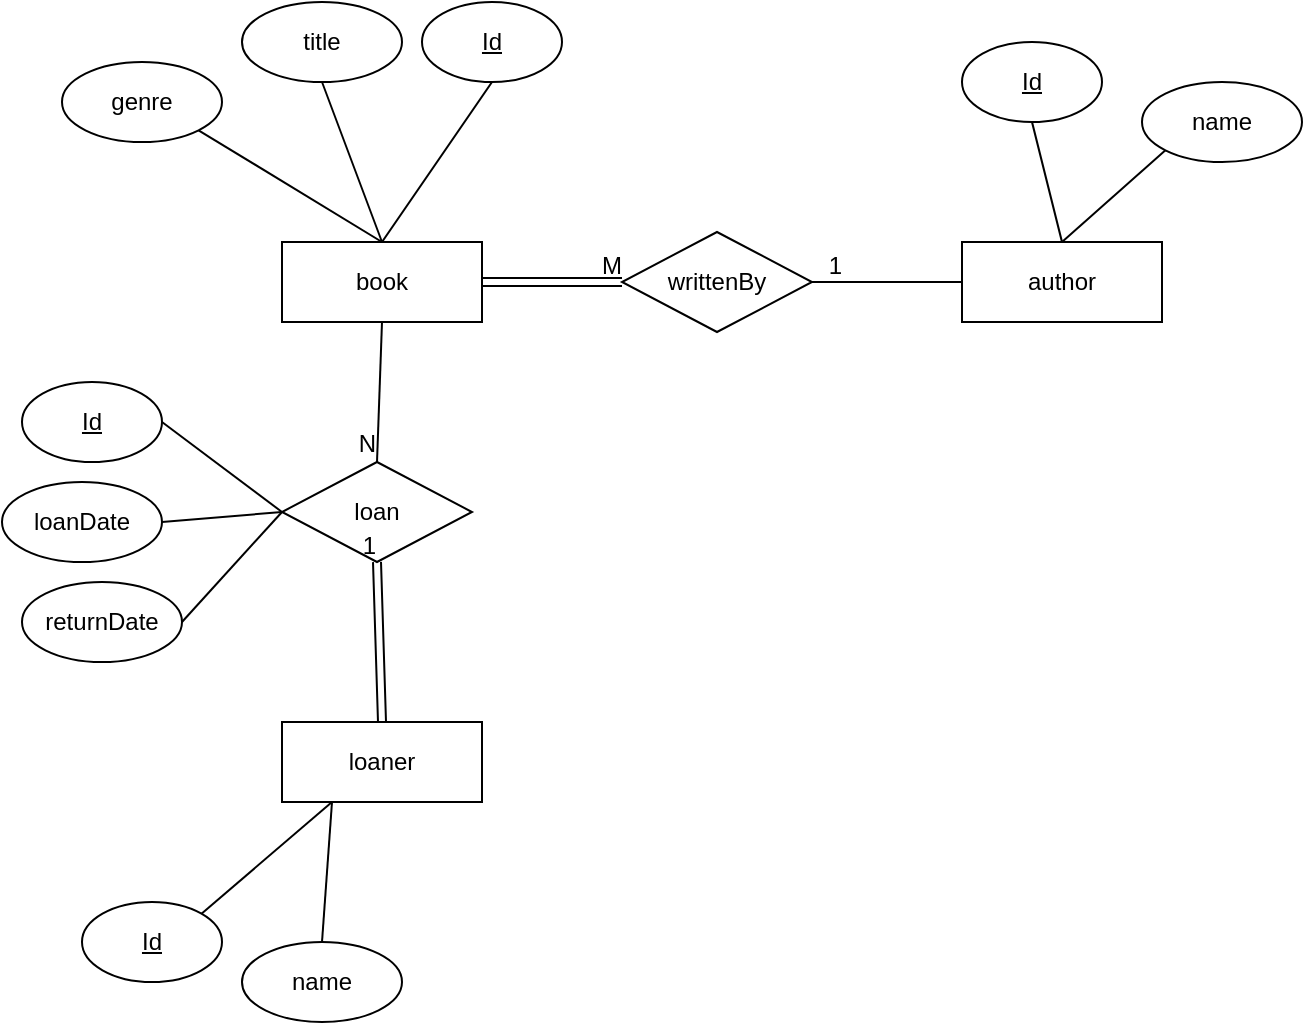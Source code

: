 <mxfile>
    <diagram id="QxXmel8JCw9nnNpS_pDR" name="Page-1">
        <mxGraphModel dx="1135" dy="870" grid="1" gridSize="10" guides="1" tooltips="1" connect="1" arrows="1" fold="1" page="1" pageScale="1" pageWidth="850" pageHeight="1100" math="0" shadow="0">
            <root>
                <mxCell id="0"/>
                <mxCell id="1" parent="0"/>
                <mxCell id="2" value="book" style="whiteSpace=wrap;html=1;align=center;" vertex="1" parent="1">
                    <mxGeometry x="210" y="190" width="100" height="40" as="geometry"/>
                </mxCell>
                <mxCell id="3" value="author" style="whiteSpace=wrap;html=1;align=center;" vertex="1" parent="1">
                    <mxGeometry x="550" y="190" width="100" height="40" as="geometry"/>
                </mxCell>
                <mxCell id="4" value="loaner" style="whiteSpace=wrap;html=1;align=center;" vertex="1" parent="1">
                    <mxGeometry x="210" y="430" width="100" height="40" as="geometry"/>
                </mxCell>
                <mxCell id="5" value="writtenBy" style="shape=rhombus;perimeter=rhombusPerimeter;whiteSpace=wrap;html=1;align=center;" vertex="1" parent="1">
                    <mxGeometry x="380" y="185" width="95" height="50" as="geometry"/>
                </mxCell>
                <mxCell id="6" value="loan" style="shape=rhombus;perimeter=rhombusPerimeter;whiteSpace=wrap;html=1;align=center;" vertex="1" parent="1">
                    <mxGeometry x="210" y="300" width="95" height="50" as="geometry"/>
                </mxCell>
                <mxCell id="7" value="&lt;u&gt;Id&lt;/u&gt;" style="ellipse;whiteSpace=wrap;html=1;align=center;" vertex="1" parent="1">
                    <mxGeometry x="280" y="70" width="70" height="40" as="geometry"/>
                </mxCell>
                <mxCell id="8" value="&lt;u&gt;Id&lt;/u&gt;" style="ellipse;whiteSpace=wrap;html=1;align=center;" vertex="1" parent="1">
                    <mxGeometry x="550" y="90" width="70" height="40" as="geometry"/>
                </mxCell>
                <mxCell id="9" value="&lt;u&gt;Id&lt;/u&gt;" style="ellipse;whiteSpace=wrap;html=1;align=center;" vertex="1" parent="1">
                    <mxGeometry x="110" y="520" width="70" height="40" as="geometry"/>
                </mxCell>
                <mxCell id="10" value="&lt;u&gt;Id&lt;/u&gt;" style="ellipse;whiteSpace=wrap;html=1;align=center;" vertex="1" parent="1">
                    <mxGeometry x="80" y="260" width="70" height="40" as="geometry"/>
                </mxCell>
                <mxCell id="11" value="name" style="ellipse;whiteSpace=wrap;html=1;align=center;" vertex="1" parent="1">
                    <mxGeometry x="640" y="110" width="80" height="40" as="geometry"/>
                </mxCell>
                <mxCell id="12" value="name" style="ellipse;whiteSpace=wrap;html=1;align=center;" vertex="1" parent="1">
                    <mxGeometry x="190" y="540" width="80" height="40" as="geometry"/>
                </mxCell>
                <mxCell id="13" value="loanDate" style="ellipse;whiteSpace=wrap;html=1;align=center;" vertex="1" parent="1">
                    <mxGeometry x="70" y="310" width="80" height="40" as="geometry"/>
                </mxCell>
                <mxCell id="14" value="returnDate" style="ellipse;whiteSpace=wrap;html=1;align=center;" vertex="1" parent="1">
                    <mxGeometry x="80" y="360" width="80" height="40" as="geometry"/>
                </mxCell>
                <mxCell id="15" value="title" style="ellipse;whiteSpace=wrap;html=1;align=center;" vertex="1" parent="1">
                    <mxGeometry x="190" y="70" width="80" height="40" as="geometry"/>
                </mxCell>
                <mxCell id="16" value="genre" style="ellipse;whiteSpace=wrap;html=1;align=center;" vertex="1" parent="1">
                    <mxGeometry x="100" y="100" width="80" height="40" as="geometry"/>
                </mxCell>
                <mxCell id="17" value="" style="shape=link;html=1;rounded=0;exitX=1;exitY=0.5;exitDx=0;exitDy=0;entryX=0;entryY=0.5;entryDx=0;entryDy=0;" edge="1" parent="1" source="2" target="5">
                    <mxGeometry relative="1" as="geometry">
                        <mxPoint x="340" y="440" as="sourcePoint"/>
                        <mxPoint x="500" y="440" as="targetPoint"/>
                    </mxGeometry>
                </mxCell>
                <mxCell id="18" value="M" style="resizable=0;html=1;align=right;verticalAlign=bottom;" connectable="0" vertex="1" parent="17">
                    <mxGeometry x="1" relative="1" as="geometry"/>
                </mxCell>
                <mxCell id="19" value="" style="endArrow=none;html=1;rounded=0;exitX=0;exitY=0.5;exitDx=0;exitDy=0;entryX=1;entryY=0.5;entryDx=0;entryDy=0;" edge="1" parent="1" source="3" target="5">
                    <mxGeometry relative="1" as="geometry">
                        <mxPoint x="340" y="440" as="sourcePoint"/>
                        <mxPoint x="500" y="440" as="targetPoint"/>
                    </mxGeometry>
                </mxCell>
                <mxCell id="20" value="1" style="resizable=0;html=1;align=right;verticalAlign=bottom;" connectable="0" vertex="1" parent="19">
                    <mxGeometry x="1" relative="1" as="geometry">
                        <mxPoint x="15" as="offset"/>
                    </mxGeometry>
                </mxCell>
                <mxCell id="21" value="" style="shape=link;html=1;rounded=0;entryX=0.5;entryY=1;entryDx=0;entryDy=0;exitX=0.5;exitY=0;exitDx=0;exitDy=0;" edge="1" parent="1" source="4" target="6">
                    <mxGeometry relative="1" as="geometry">
                        <mxPoint x="340" y="440" as="sourcePoint"/>
                        <mxPoint x="500" y="440" as="targetPoint"/>
                    </mxGeometry>
                </mxCell>
                <mxCell id="22" value="1" style="resizable=0;html=1;align=right;verticalAlign=bottom;" connectable="0" vertex="1" parent="21">
                    <mxGeometry x="1" relative="1" as="geometry"/>
                </mxCell>
                <mxCell id="23" value="" style="endArrow=none;html=1;rounded=0;exitX=0.5;exitY=1;exitDx=0;exitDy=0;entryX=0.5;entryY=0;entryDx=0;entryDy=0;" edge="1" parent="1" source="2" target="6">
                    <mxGeometry relative="1" as="geometry">
                        <mxPoint x="340" y="440" as="sourcePoint"/>
                        <mxPoint x="500" y="440" as="targetPoint"/>
                    </mxGeometry>
                </mxCell>
                <mxCell id="24" value="N" style="resizable=0;html=1;align=right;verticalAlign=bottom;" connectable="0" vertex="1" parent="23">
                    <mxGeometry x="1" relative="1" as="geometry"/>
                </mxCell>
                <mxCell id="25" value="" style="endArrow=none;html=1;rounded=0;exitX=1;exitY=0.5;exitDx=0;exitDy=0;entryX=0;entryY=0.5;entryDx=0;entryDy=0;" edge="1" parent="1" source="10" target="6">
                    <mxGeometry relative="1" as="geometry">
                        <mxPoint x="340" y="440" as="sourcePoint"/>
                        <mxPoint x="500" y="440" as="targetPoint"/>
                    </mxGeometry>
                </mxCell>
                <mxCell id="26" value="" style="endArrow=none;html=1;rounded=0;exitX=1;exitY=0.5;exitDx=0;exitDy=0;entryX=0;entryY=0.5;entryDx=0;entryDy=0;" edge="1" parent="1" source="13" target="6">
                    <mxGeometry relative="1" as="geometry">
                        <mxPoint x="160" y="290" as="sourcePoint"/>
                        <mxPoint x="220" y="335" as="targetPoint"/>
                    </mxGeometry>
                </mxCell>
                <mxCell id="27" value="" style="endArrow=none;html=1;rounded=0;exitX=1;exitY=0.5;exitDx=0;exitDy=0;entryX=0;entryY=0.5;entryDx=0;entryDy=0;" edge="1" parent="1" source="14" target="6">
                    <mxGeometry relative="1" as="geometry">
                        <mxPoint x="160" y="340" as="sourcePoint"/>
                        <mxPoint x="220" y="335" as="targetPoint"/>
                    </mxGeometry>
                </mxCell>
                <mxCell id="28" value="" style="endArrow=none;html=1;rounded=0;exitX=0.25;exitY=1;exitDx=0;exitDy=0;entryX=1;entryY=0;entryDx=0;entryDy=0;" edge="1" parent="1" source="4" target="9">
                    <mxGeometry relative="1" as="geometry">
                        <mxPoint x="170" y="390" as="sourcePoint"/>
                        <mxPoint x="220" y="335" as="targetPoint"/>
                    </mxGeometry>
                </mxCell>
                <mxCell id="29" value="" style="endArrow=none;html=1;rounded=0;exitX=0.25;exitY=1;exitDx=0;exitDy=0;entryX=0.5;entryY=0;entryDx=0;entryDy=0;" edge="1" parent="1" source="4" target="12">
                    <mxGeometry relative="1" as="geometry">
                        <mxPoint x="245" y="480" as="sourcePoint"/>
                        <mxPoint x="179.749" y="535.858" as="targetPoint"/>
                    </mxGeometry>
                </mxCell>
                <mxCell id="30" value="" style="endArrow=none;html=1;rounded=0;exitX=1;exitY=1;exitDx=0;exitDy=0;entryX=0.5;entryY=0;entryDx=0;entryDy=0;" edge="1" parent="1" source="16" target="2">
                    <mxGeometry relative="1" as="geometry">
                        <mxPoint x="245" y="480" as="sourcePoint"/>
                        <mxPoint x="240" y="550" as="targetPoint"/>
                    </mxGeometry>
                </mxCell>
                <mxCell id="31" value="" style="endArrow=none;html=1;rounded=0;exitX=0.5;exitY=1;exitDx=0;exitDy=0;entryX=0.5;entryY=0;entryDx=0;entryDy=0;" edge="1" parent="1" source="15" target="2">
                    <mxGeometry relative="1" as="geometry">
                        <mxPoint x="178.284" y="144.142" as="sourcePoint"/>
                        <mxPoint x="270" y="200" as="targetPoint"/>
                    </mxGeometry>
                </mxCell>
                <mxCell id="32" value="" style="endArrow=none;html=1;rounded=0;exitX=0.5;exitY=1;exitDx=0;exitDy=0;" edge="1" parent="1" source="7">
                    <mxGeometry relative="1" as="geometry">
                        <mxPoint x="240" y="120" as="sourcePoint"/>
                        <mxPoint x="260" y="190" as="targetPoint"/>
                    </mxGeometry>
                </mxCell>
                <mxCell id="33" value="" style="endArrow=none;html=1;rounded=0;exitX=0.5;exitY=1;exitDx=0;exitDy=0;entryX=0.5;entryY=0;entryDx=0;entryDy=0;" edge="1" parent="1" source="8" target="3">
                    <mxGeometry relative="1" as="geometry">
                        <mxPoint x="325" y="120" as="sourcePoint"/>
                        <mxPoint x="270" y="200" as="targetPoint"/>
                    </mxGeometry>
                </mxCell>
                <mxCell id="34" value="" style="endArrow=none;html=1;rounded=0;exitX=0;exitY=1;exitDx=0;exitDy=0;entryX=0.5;entryY=0;entryDx=0;entryDy=0;" edge="1" parent="1" source="11" target="3">
                    <mxGeometry relative="1" as="geometry">
                        <mxPoint x="595" y="140" as="sourcePoint"/>
                        <mxPoint x="610" y="200" as="targetPoint"/>
                    </mxGeometry>
                </mxCell>
            </root>
        </mxGraphModel>
    </diagram>
</mxfile>